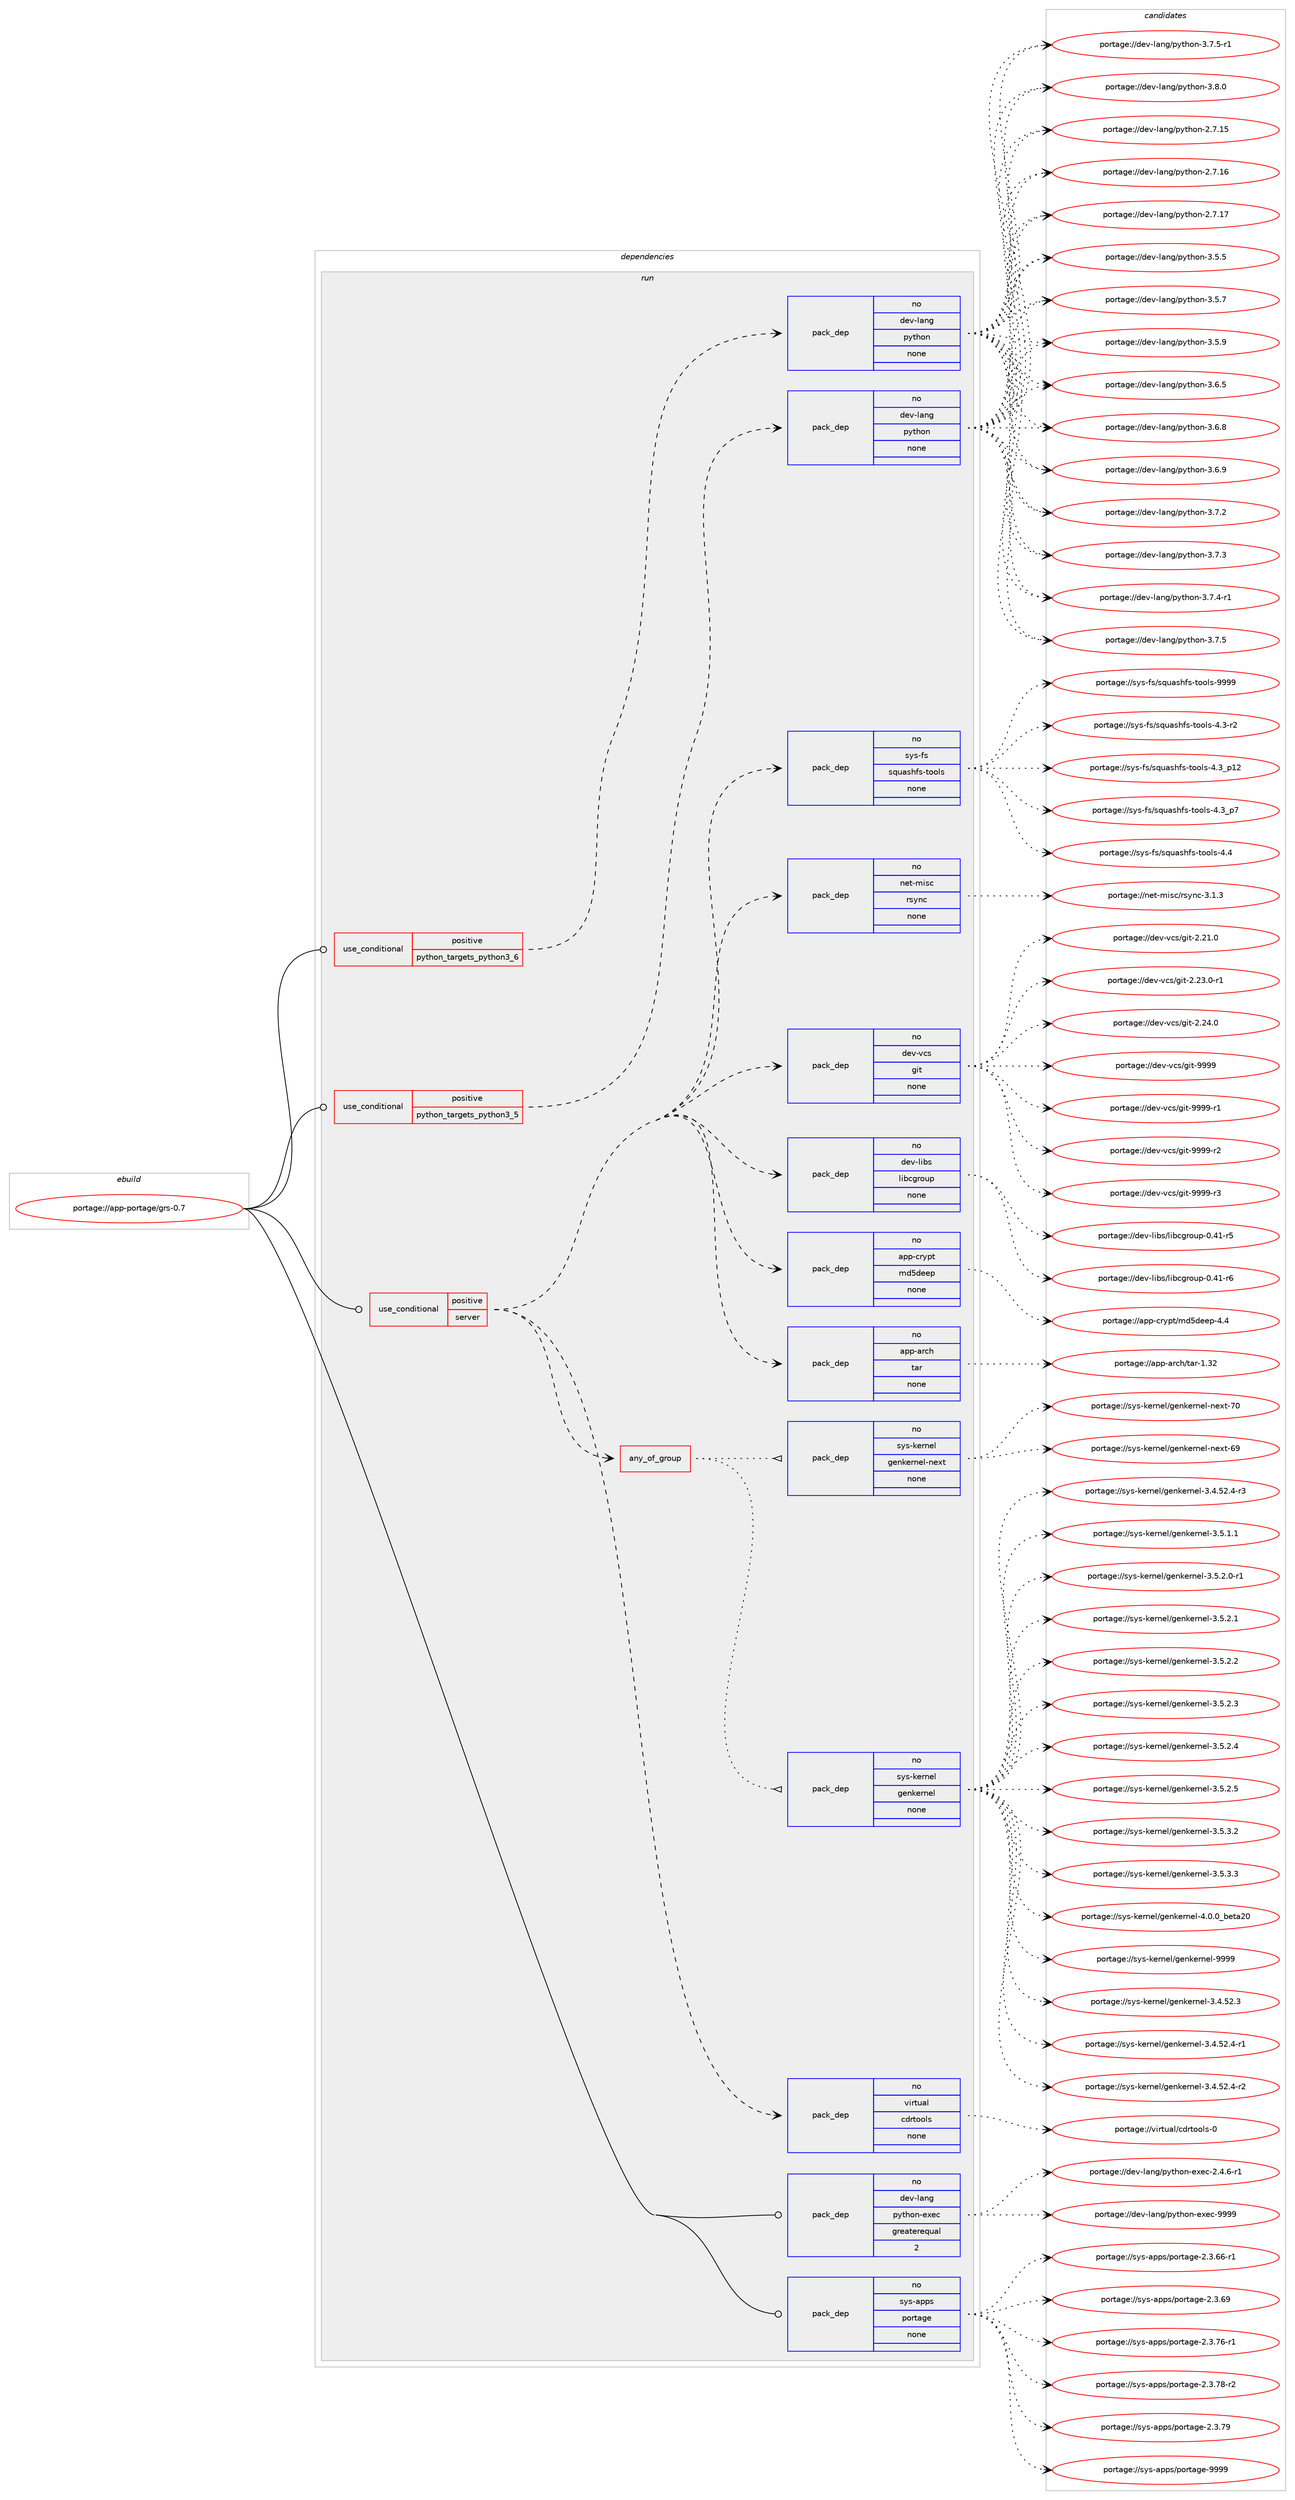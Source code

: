 digraph prolog {

# *************
# Graph options
# *************

newrank=true;
concentrate=true;
compound=true;
graph [rankdir=LR,fontname=Helvetica,fontsize=10,ranksep=1.5];#, ranksep=2.5, nodesep=0.2];
edge  [arrowhead=vee];
node  [fontname=Helvetica,fontsize=10];

# **********
# The ebuild
# **********

subgraph cluster_leftcol {
color=gray;
rank=same;
label=<<i>ebuild</i>>;
id [label="portage://app-portage/grs-0.7", color=red, width=4, href="../app-portage/grs-0.7.svg"];
}

# ****************
# The dependencies
# ****************

subgraph cluster_midcol {
color=gray;
label=<<i>dependencies</i>>;
subgraph cluster_compile {
fillcolor="#eeeeee";
style=filled;
label=<<i>compile</i>>;
}
subgraph cluster_compileandrun {
fillcolor="#eeeeee";
style=filled;
label=<<i>compile and run</i>>;
}
subgraph cluster_run {
fillcolor="#eeeeee";
style=filled;
label=<<i>run</i>>;
subgraph cond10207 {
dependency41383 [label=<<TABLE BORDER="0" CELLBORDER="1" CELLSPACING="0" CELLPADDING="4"><TR><TD ROWSPAN="3" CELLPADDING="10">use_conditional</TD></TR><TR><TD>positive</TD></TR><TR><TD>python_targets_python3_5</TD></TR></TABLE>>, shape=none, color=red];
subgraph pack30491 {
dependency41384 [label=<<TABLE BORDER="0" CELLBORDER="1" CELLSPACING="0" CELLPADDING="4" WIDTH="220"><TR><TD ROWSPAN="6" CELLPADDING="30">pack_dep</TD></TR><TR><TD WIDTH="110">no</TD></TR><TR><TD>dev-lang</TD></TR><TR><TD>python</TD></TR><TR><TD>none</TD></TR><TR><TD></TD></TR></TABLE>>, shape=none, color=blue];
}
dependency41383:e -> dependency41384:w [weight=20,style="dashed",arrowhead="vee"];
}
id:e -> dependency41383:w [weight=20,style="solid",arrowhead="odot"];
subgraph cond10208 {
dependency41385 [label=<<TABLE BORDER="0" CELLBORDER="1" CELLSPACING="0" CELLPADDING="4"><TR><TD ROWSPAN="3" CELLPADDING="10">use_conditional</TD></TR><TR><TD>positive</TD></TR><TR><TD>python_targets_python3_6</TD></TR></TABLE>>, shape=none, color=red];
subgraph pack30492 {
dependency41386 [label=<<TABLE BORDER="0" CELLBORDER="1" CELLSPACING="0" CELLPADDING="4" WIDTH="220"><TR><TD ROWSPAN="6" CELLPADDING="30">pack_dep</TD></TR><TR><TD WIDTH="110">no</TD></TR><TR><TD>dev-lang</TD></TR><TR><TD>python</TD></TR><TR><TD>none</TD></TR><TR><TD></TD></TR></TABLE>>, shape=none, color=blue];
}
dependency41385:e -> dependency41386:w [weight=20,style="dashed",arrowhead="vee"];
}
id:e -> dependency41385:w [weight=20,style="solid",arrowhead="odot"];
subgraph cond10209 {
dependency41387 [label=<<TABLE BORDER="0" CELLBORDER="1" CELLSPACING="0" CELLPADDING="4"><TR><TD ROWSPAN="3" CELLPADDING="10">use_conditional</TD></TR><TR><TD>positive</TD></TR><TR><TD>server</TD></TR></TABLE>>, shape=none, color=red];
subgraph pack30493 {
dependency41388 [label=<<TABLE BORDER="0" CELLBORDER="1" CELLSPACING="0" CELLPADDING="4" WIDTH="220"><TR><TD ROWSPAN="6" CELLPADDING="30">pack_dep</TD></TR><TR><TD WIDTH="110">no</TD></TR><TR><TD>app-arch</TD></TR><TR><TD>tar</TD></TR><TR><TD>none</TD></TR><TR><TD></TD></TR></TABLE>>, shape=none, color=blue];
}
dependency41387:e -> dependency41388:w [weight=20,style="dashed",arrowhead="vee"];
subgraph pack30494 {
dependency41389 [label=<<TABLE BORDER="0" CELLBORDER="1" CELLSPACING="0" CELLPADDING="4" WIDTH="220"><TR><TD ROWSPAN="6" CELLPADDING="30">pack_dep</TD></TR><TR><TD WIDTH="110">no</TD></TR><TR><TD>app-crypt</TD></TR><TR><TD>md5deep</TD></TR><TR><TD>none</TD></TR><TR><TD></TD></TR></TABLE>>, shape=none, color=blue];
}
dependency41387:e -> dependency41389:w [weight=20,style="dashed",arrowhead="vee"];
subgraph pack30495 {
dependency41390 [label=<<TABLE BORDER="0" CELLBORDER="1" CELLSPACING="0" CELLPADDING="4" WIDTH="220"><TR><TD ROWSPAN="6" CELLPADDING="30">pack_dep</TD></TR><TR><TD WIDTH="110">no</TD></TR><TR><TD>dev-libs</TD></TR><TR><TD>libcgroup</TD></TR><TR><TD>none</TD></TR><TR><TD></TD></TR></TABLE>>, shape=none, color=blue];
}
dependency41387:e -> dependency41390:w [weight=20,style="dashed",arrowhead="vee"];
subgraph pack30496 {
dependency41391 [label=<<TABLE BORDER="0" CELLBORDER="1" CELLSPACING="0" CELLPADDING="4" WIDTH="220"><TR><TD ROWSPAN="6" CELLPADDING="30">pack_dep</TD></TR><TR><TD WIDTH="110">no</TD></TR><TR><TD>dev-vcs</TD></TR><TR><TD>git</TD></TR><TR><TD>none</TD></TR><TR><TD></TD></TR></TABLE>>, shape=none, color=blue];
}
dependency41387:e -> dependency41391:w [weight=20,style="dashed",arrowhead="vee"];
subgraph pack30497 {
dependency41392 [label=<<TABLE BORDER="0" CELLBORDER="1" CELLSPACING="0" CELLPADDING="4" WIDTH="220"><TR><TD ROWSPAN="6" CELLPADDING="30">pack_dep</TD></TR><TR><TD WIDTH="110">no</TD></TR><TR><TD>net-misc</TD></TR><TR><TD>rsync</TD></TR><TR><TD>none</TD></TR><TR><TD></TD></TR></TABLE>>, shape=none, color=blue];
}
dependency41387:e -> dependency41392:w [weight=20,style="dashed",arrowhead="vee"];
subgraph pack30498 {
dependency41393 [label=<<TABLE BORDER="0" CELLBORDER="1" CELLSPACING="0" CELLPADDING="4" WIDTH="220"><TR><TD ROWSPAN="6" CELLPADDING="30">pack_dep</TD></TR><TR><TD WIDTH="110">no</TD></TR><TR><TD>sys-fs</TD></TR><TR><TD>squashfs-tools</TD></TR><TR><TD>none</TD></TR><TR><TD></TD></TR></TABLE>>, shape=none, color=blue];
}
dependency41387:e -> dependency41393:w [weight=20,style="dashed",arrowhead="vee"];
subgraph pack30499 {
dependency41394 [label=<<TABLE BORDER="0" CELLBORDER="1" CELLSPACING="0" CELLPADDING="4" WIDTH="220"><TR><TD ROWSPAN="6" CELLPADDING="30">pack_dep</TD></TR><TR><TD WIDTH="110">no</TD></TR><TR><TD>virtual</TD></TR><TR><TD>cdrtools</TD></TR><TR><TD>none</TD></TR><TR><TD></TD></TR></TABLE>>, shape=none, color=blue];
}
dependency41387:e -> dependency41394:w [weight=20,style="dashed",arrowhead="vee"];
subgraph any669 {
dependency41395 [label=<<TABLE BORDER="0" CELLBORDER="1" CELLSPACING="0" CELLPADDING="4"><TR><TD CELLPADDING="10">any_of_group</TD></TR></TABLE>>, shape=none, color=red];subgraph pack30500 {
dependency41396 [label=<<TABLE BORDER="0" CELLBORDER="1" CELLSPACING="0" CELLPADDING="4" WIDTH="220"><TR><TD ROWSPAN="6" CELLPADDING="30">pack_dep</TD></TR><TR><TD WIDTH="110">no</TD></TR><TR><TD>sys-kernel</TD></TR><TR><TD>genkernel</TD></TR><TR><TD>none</TD></TR><TR><TD></TD></TR></TABLE>>, shape=none, color=blue];
}
dependency41395:e -> dependency41396:w [weight=20,style="dotted",arrowhead="oinv"];
subgraph pack30501 {
dependency41397 [label=<<TABLE BORDER="0" CELLBORDER="1" CELLSPACING="0" CELLPADDING="4" WIDTH="220"><TR><TD ROWSPAN="6" CELLPADDING="30">pack_dep</TD></TR><TR><TD WIDTH="110">no</TD></TR><TR><TD>sys-kernel</TD></TR><TR><TD>genkernel-next</TD></TR><TR><TD>none</TD></TR><TR><TD></TD></TR></TABLE>>, shape=none, color=blue];
}
dependency41395:e -> dependency41397:w [weight=20,style="dotted",arrowhead="oinv"];
}
dependency41387:e -> dependency41395:w [weight=20,style="dashed",arrowhead="vee"];
}
id:e -> dependency41387:w [weight=20,style="solid",arrowhead="odot"];
subgraph pack30502 {
dependency41398 [label=<<TABLE BORDER="0" CELLBORDER="1" CELLSPACING="0" CELLPADDING="4" WIDTH="220"><TR><TD ROWSPAN="6" CELLPADDING="30">pack_dep</TD></TR><TR><TD WIDTH="110">no</TD></TR><TR><TD>dev-lang</TD></TR><TR><TD>python-exec</TD></TR><TR><TD>greaterequal</TD></TR><TR><TD>2</TD></TR></TABLE>>, shape=none, color=blue];
}
id:e -> dependency41398:w [weight=20,style="solid",arrowhead="odot"];
subgraph pack30503 {
dependency41399 [label=<<TABLE BORDER="0" CELLBORDER="1" CELLSPACING="0" CELLPADDING="4" WIDTH="220"><TR><TD ROWSPAN="6" CELLPADDING="30">pack_dep</TD></TR><TR><TD WIDTH="110">no</TD></TR><TR><TD>sys-apps</TD></TR><TR><TD>portage</TD></TR><TR><TD>none</TD></TR><TR><TD></TD></TR></TABLE>>, shape=none, color=blue];
}
id:e -> dependency41399:w [weight=20,style="solid",arrowhead="odot"];
}
}

# **************
# The candidates
# **************

subgraph cluster_choices {
rank=same;
color=gray;
label=<<i>candidates</i>>;

subgraph choice30491 {
color=black;
nodesep=1;
choiceportage10010111845108971101034711212111610411111045504655464953 [label="portage://dev-lang/python-2.7.15", color=red, width=4,href="../dev-lang/python-2.7.15.svg"];
choiceportage10010111845108971101034711212111610411111045504655464954 [label="portage://dev-lang/python-2.7.16", color=red, width=4,href="../dev-lang/python-2.7.16.svg"];
choiceportage10010111845108971101034711212111610411111045504655464955 [label="portage://dev-lang/python-2.7.17", color=red, width=4,href="../dev-lang/python-2.7.17.svg"];
choiceportage100101118451089711010347112121116104111110455146534653 [label="portage://dev-lang/python-3.5.5", color=red, width=4,href="../dev-lang/python-3.5.5.svg"];
choiceportage100101118451089711010347112121116104111110455146534655 [label="portage://dev-lang/python-3.5.7", color=red, width=4,href="../dev-lang/python-3.5.7.svg"];
choiceportage100101118451089711010347112121116104111110455146534657 [label="portage://dev-lang/python-3.5.9", color=red, width=4,href="../dev-lang/python-3.5.9.svg"];
choiceportage100101118451089711010347112121116104111110455146544653 [label="portage://dev-lang/python-3.6.5", color=red, width=4,href="../dev-lang/python-3.6.5.svg"];
choiceportage100101118451089711010347112121116104111110455146544656 [label="portage://dev-lang/python-3.6.8", color=red, width=4,href="../dev-lang/python-3.6.8.svg"];
choiceportage100101118451089711010347112121116104111110455146544657 [label="portage://dev-lang/python-3.6.9", color=red, width=4,href="../dev-lang/python-3.6.9.svg"];
choiceportage100101118451089711010347112121116104111110455146554650 [label="portage://dev-lang/python-3.7.2", color=red, width=4,href="../dev-lang/python-3.7.2.svg"];
choiceportage100101118451089711010347112121116104111110455146554651 [label="portage://dev-lang/python-3.7.3", color=red, width=4,href="../dev-lang/python-3.7.3.svg"];
choiceportage1001011184510897110103471121211161041111104551465546524511449 [label="portage://dev-lang/python-3.7.4-r1", color=red, width=4,href="../dev-lang/python-3.7.4-r1.svg"];
choiceportage100101118451089711010347112121116104111110455146554653 [label="portage://dev-lang/python-3.7.5", color=red, width=4,href="../dev-lang/python-3.7.5.svg"];
choiceportage1001011184510897110103471121211161041111104551465546534511449 [label="portage://dev-lang/python-3.7.5-r1", color=red, width=4,href="../dev-lang/python-3.7.5-r1.svg"];
choiceportage100101118451089711010347112121116104111110455146564648 [label="portage://dev-lang/python-3.8.0", color=red, width=4,href="../dev-lang/python-3.8.0.svg"];
dependency41384:e -> choiceportage10010111845108971101034711212111610411111045504655464953:w [style=dotted,weight="100"];
dependency41384:e -> choiceportage10010111845108971101034711212111610411111045504655464954:w [style=dotted,weight="100"];
dependency41384:e -> choiceportage10010111845108971101034711212111610411111045504655464955:w [style=dotted,weight="100"];
dependency41384:e -> choiceportage100101118451089711010347112121116104111110455146534653:w [style=dotted,weight="100"];
dependency41384:e -> choiceportage100101118451089711010347112121116104111110455146534655:w [style=dotted,weight="100"];
dependency41384:e -> choiceportage100101118451089711010347112121116104111110455146534657:w [style=dotted,weight="100"];
dependency41384:e -> choiceportage100101118451089711010347112121116104111110455146544653:w [style=dotted,weight="100"];
dependency41384:e -> choiceportage100101118451089711010347112121116104111110455146544656:w [style=dotted,weight="100"];
dependency41384:e -> choiceportage100101118451089711010347112121116104111110455146544657:w [style=dotted,weight="100"];
dependency41384:e -> choiceportage100101118451089711010347112121116104111110455146554650:w [style=dotted,weight="100"];
dependency41384:e -> choiceportage100101118451089711010347112121116104111110455146554651:w [style=dotted,weight="100"];
dependency41384:e -> choiceportage1001011184510897110103471121211161041111104551465546524511449:w [style=dotted,weight="100"];
dependency41384:e -> choiceportage100101118451089711010347112121116104111110455146554653:w [style=dotted,weight="100"];
dependency41384:e -> choiceportage1001011184510897110103471121211161041111104551465546534511449:w [style=dotted,weight="100"];
dependency41384:e -> choiceportage100101118451089711010347112121116104111110455146564648:w [style=dotted,weight="100"];
}
subgraph choice30492 {
color=black;
nodesep=1;
choiceportage10010111845108971101034711212111610411111045504655464953 [label="portage://dev-lang/python-2.7.15", color=red, width=4,href="../dev-lang/python-2.7.15.svg"];
choiceportage10010111845108971101034711212111610411111045504655464954 [label="portage://dev-lang/python-2.7.16", color=red, width=4,href="../dev-lang/python-2.7.16.svg"];
choiceportage10010111845108971101034711212111610411111045504655464955 [label="portage://dev-lang/python-2.7.17", color=red, width=4,href="../dev-lang/python-2.7.17.svg"];
choiceportage100101118451089711010347112121116104111110455146534653 [label="portage://dev-lang/python-3.5.5", color=red, width=4,href="../dev-lang/python-3.5.5.svg"];
choiceportage100101118451089711010347112121116104111110455146534655 [label="portage://dev-lang/python-3.5.7", color=red, width=4,href="../dev-lang/python-3.5.7.svg"];
choiceportage100101118451089711010347112121116104111110455146534657 [label="portage://dev-lang/python-3.5.9", color=red, width=4,href="../dev-lang/python-3.5.9.svg"];
choiceportage100101118451089711010347112121116104111110455146544653 [label="portage://dev-lang/python-3.6.5", color=red, width=4,href="../dev-lang/python-3.6.5.svg"];
choiceportage100101118451089711010347112121116104111110455146544656 [label="portage://dev-lang/python-3.6.8", color=red, width=4,href="../dev-lang/python-3.6.8.svg"];
choiceportage100101118451089711010347112121116104111110455146544657 [label="portage://dev-lang/python-3.6.9", color=red, width=4,href="../dev-lang/python-3.6.9.svg"];
choiceportage100101118451089711010347112121116104111110455146554650 [label="portage://dev-lang/python-3.7.2", color=red, width=4,href="../dev-lang/python-3.7.2.svg"];
choiceportage100101118451089711010347112121116104111110455146554651 [label="portage://dev-lang/python-3.7.3", color=red, width=4,href="../dev-lang/python-3.7.3.svg"];
choiceportage1001011184510897110103471121211161041111104551465546524511449 [label="portage://dev-lang/python-3.7.4-r1", color=red, width=4,href="../dev-lang/python-3.7.4-r1.svg"];
choiceportage100101118451089711010347112121116104111110455146554653 [label="portage://dev-lang/python-3.7.5", color=red, width=4,href="../dev-lang/python-3.7.5.svg"];
choiceportage1001011184510897110103471121211161041111104551465546534511449 [label="portage://dev-lang/python-3.7.5-r1", color=red, width=4,href="../dev-lang/python-3.7.5-r1.svg"];
choiceportage100101118451089711010347112121116104111110455146564648 [label="portage://dev-lang/python-3.8.0", color=red, width=4,href="../dev-lang/python-3.8.0.svg"];
dependency41386:e -> choiceportage10010111845108971101034711212111610411111045504655464953:w [style=dotted,weight="100"];
dependency41386:e -> choiceportage10010111845108971101034711212111610411111045504655464954:w [style=dotted,weight="100"];
dependency41386:e -> choiceportage10010111845108971101034711212111610411111045504655464955:w [style=dotted,weight="100"];
dependency41386:e -> choiceportage100101118451089711010347112121116104111110455146534653:w [style=dotted,weight="100"];
dependency41386:e -> choiceportage100101118451089711010347112121116104111110455146534655:w [style=dotted,weight="100"];
dependency41386:e -> choiceportage100101118451089711010347112121116104111110455146534657:w [style=dotted,weight="100"];
dependency41386:e -> choiceportage100101118451089711010347112121116104111110455146544653:w [style=dotted,weight="100"];
dependency41386:e -> choiceportage100101118451089711010347112121116104111110455146544656:w [style=dotted,weight="100"];
dependency41386:e -> choiceportage100101118451089711010347112121116104111110455146544657:w [style=dotted,weight="100"];
dependency41386:e -> choiceportage100101118451089711010347112121116104111110455146554650:w [style=dotted,weight="100"];
dependency41386:e -> choiceportage100101118451089711010347112121116104111110455146554651:w [style=dotted,weight="100"];
dependency41386:e -> choiceportage1001011184510897110103471121211161041111104551465546524511449:w [style=dotted,weight="100"];
dependency41386:e -> choiceportage100101118451089711010347112121116104111110455146554653:w [style=dotted,weight="100"];
dependency41386:e -> choiceportage1001011184510897110103471121211161041111104551465546534511449:w [style=dotted,weight="100"];
dependency41386:e -> choiceportage100101118451089711010347112121116104111110455146564648:w [style=dotted,weight="100"];
}
subgraph choice30493 {
color=black;
nodesep=1;
choiceportage9711211245971149910447116971144549465150 [label="portage://app-arch/tar-1.32", color=red, width=4,href="../app-arch/tar-1.32.svg"];
dependency41388:e -> choiceportage9711211245971149910447116971144549465150:w [style=dotted,weight="100"];
}
subgraph choice30494 {
color=black;
nodesep=1;
choiceportage971121124599114121112116471091005310010110111245524652 [label="portage://app-crypt/md5deep-4.4", color=red, width=4,href="../app-crypt/md5deep-4.4.svg"];
dependency41389:e -> choiceportage971121124599114121112116471091005310010110111245524652:w [style=dotted,weight="100"];
}
subgraph choice30495 {
color=black;
nodesep=1;
choiceportage100101118451081059811547108105989910311411111711245484652494511453 [label="portage://dev-libs/libcgroup-0.41-r5", color=red, width=4,href="../dev-libs/libcgroup-0.41-r5.svg"];
choiceportage100101118451081059811547108105989910311411111711245484652494511454 [label="portage://dev-libs/libcgroup-0.41-r6", color=red, width=4,href="../dev-libs/libcgroup-0.41-r6.svg"];
dependency41390:e -> choiceportage100101118451081059811547108105989910311411111711245484652494511453:w [style=dotted,weight="100"];
dependency41390:e -> choiceportage100101118451081059811547108105989910311411111711245484652494511454:w [style=dotted,weight="100"];
}
subgraph choice30496 {
color=black;
nodesep=1;
choiceportage10010111845118991154710310511645504650494648 [label="portage://dev-vcs/git-2.21.0", color=red, width=4,href="../dev-vcs/git-2.21.0.svg"];
choiceportage100101118451189911547103105116455046505146484511449 [label="portage://dev-vcs/git-2.23.0-r1", color=red, width=4,href="../dev-vcs/git-2.23.0-r1.svg"];
choiceportage10010111845118991154710310511645504650524648 [label="portage://dev-vcs/git-2.24.0", color=red, width=4,href="../dev-vcs/git-2.24.0.svg"];
choiceportage1001011184511899115471031051164557575757 [label="portage://dev-vcs/git-9999", color=red, width=4,href="../dev-vcs/git-9999.svg"];
choiceportage10010111845118991154710310511645575757574511449 [label="portage://dev-vcs/git-9999-r1", color=red, width=4,href="../dev-vcs/git-9999-r1.svg"];
choiceportage10010111845118991154710310511645575757574511450 [label="portage://dev-vcs/git-9999-r2", color=red, width=4,href="../dev-vcs/git-9999-r2.svg"];
choiceportage10010111845118991154710310511645575757574511451 [label="portage://dev-vcs/git-9999-r3", color=red, width=4,href="../dev-vcs/git-9999-r3.svg"];
dependency41391:e -> choiceportage10010111845118991154710310511645504650494648:w [style=dotted,weight="100"];
dependency41391:e -> choiceportage100101118451189911547103105116455046505146484511449:w [style=dotted,weight="100"];
dependency41391:e -> choiceportage10010111845118991154710310511645504650524648:w [style=dotted,weight="100"];
dependency41391:e -> choiceportage1001011184511899115471031051164557575757:w [style=dotted,weight="100"];
dependency41391:e -> choiceportage10010111845118991154710310511645575757574511449:w [style=dotted,weight="100"];
dependency41391:e -> choiceportage10010111845118991154710310511645575757574511450:w [style=dotted,weight="100"];
dependency41391:e -> choiceportage10010111845118991154710310511645575757574511451:w [style=dotted,weight="100"];
}
subgraph choice30497 {
color=black;
nodesep=1;
choiceportage11010111645109105115994711411512111099455146494651 [label="portage://net-misc/rsync-3.1.3", color=red, width=4,href="../net-misc/rsync-3.1.3.svg"];
dependency41392:e -> choiceportage11010111645109105115994711411512111099455146494651:w [style=dotted,weight="100"];
}
subgraph choice30498 {
color=black;
nodesep=1;
choiceportage11512111545102115471151131179711510410211545116111111108115455246514511450 [label="portage://sys-fs/squashfs-tools-4.3-r2", color=red, width=4,href="../sys-fs/squashfs-tools-4.3-r2.svg"];
choiceportage1151211154510211547115113117971151041021154511611111110811545524651951124950 [label="portage://sys-fs/squashfs-tools-4.3_p12", color=red, width=4,href="../sys-fs/squashfs-tools-4.3_p12.svg"];
choiceportage11512111545102115471151131179711510410211545116111111108115455246519511255 [label="portage://sys-fs/squashfs-tools-4.3_p7", color=red, width=4,href="../sys-fs/squashfs-tools-4.3_p7.svg"];
choiceportage1151211154510211547115113117971151041021154511611111110811545524652 [label="portage://sys-fs/squashfs-tools-4.4", color=red, width=4,href="../sys-fs/squashfs-tools-4.4.svg"];
choiceportage115121115451021154711511311797115104102115451161111111081154557575757 [label="portage://sys-fs/squashfs-tools-9999", color=red, width=4,href="../sys-fs/squashfs-tools-9999.svg"];
dependency41393:e -> choiceportage11512111545102115471151131179711510410211545116111111108115455246514511450:w [style=dotted,weight="100"];
dependency41393:e -> choiceportage1151211154510211547115113117971151041021154511611111110811545524651951124950:w [style=dotted,weight="100"];
dependency41393:e -> choiceportage11512111545102115471151131179711510410211545116111111108115455246519511255:w [style=dotted,weight="100"];
dependency41393:e -> choiceportage1151211154510211547115113117971151041021154511611111110811545524652:w [style=dotted,weight="100"];
dependency41393:e -> choiceportage115121115451021154711511311797115104102115451161111111081154557575757:w [style=dotted,weight="100"];
}
subgraph choice30499 {
color=black;
nodesep=1;
choiceportage1181051141161179710847991001141161111111081154548 [label="portage://virtual/cdrtools-0", color=red, width=4,href="../virtual/cdrtools-0.svg"];
dependency41394:e -> choiceportage1181051141161179710847991001141161111111081154548:w [style=dotted,weight="100"];
}
subgraph choice30500 {
color=black;
nodesep=1;
choiceportage1151211154510710111411010110847103101110107101114110101108455146524653504651 [label="portage://sys-kernel/genkernel-3.4.52.3", color=red, width=4,href="../sys-kernel/genkernel-3.4.52.3.svg"];
choiceportage11512111545107101114110101108471031011101071011141101011084551465246535046524511449 [label="portage://sys-kernel/genkernel-3.4.52.4-r1", color=red, width=4,href="../sys-kernel/genkernel-3.4.52.4-r1.svg"];
choiceportage11512111545107101114110101108471031011101071011141101011084551465246535046524511450 [label="portage://sys-kernel/genkernel-3.4.52.4-r2", color=red, width=4,href="../sys-kernel/genkernel-3.4.52.4-r2.svg"];
choiceportage11512111545107101114110101108471031011101071011141101011084551465246535046524511451 [label="portage://sys-kernel/genkernel-3.4.52.4-r3", color=red, width=4,href="../sys-kernel/genkernel-3.4.52.4-r3.svg"];
choiceportage11512111545107101114110101108471031011101071011141101011084551465346494649 [label="portage://sys-kernel/genkernel-3.5.1.1", color=red, width=4,href="../sys-kernel/genkernel-3.5.1.1.svg"];
choiceportage115121115451071011141101011084710310111010710111411010110845514653465046484511449 [label="portage://sys-kernel/genkernel-3.5.2.0-r1", color=red, width=4,href="../sys-kernel/genkernel-3.5.2.0-r1.svg"];
choiceportage11512111545107101114110101108471031011101071011141101011084551465346504649 [label="portage://sys-kernel/genkernel-3.5.2.1", color=red, width=4,href="../sys-kernel/genkernel-3.5.2.1.svg"];
choiceportage11512111545107101114110101108471031011101071011141101011084551465346504650 [label="portage://sys-kernel/genkernel-3.5.2.2", color=red, width=4,href="../sys-kernel/genkernel-3.5.2.2.svg"];
choiceportage11512111545107101114110101108471031011101071011141101011084551465346504651 [label="portage://sys-kernel/genkernel-3.5.2.3", color=red, width=4,href="../sys-kernel/genkernel-3.5.2.3.svg"];
choiceportage11512111545107101114110101108471031011101071011141101011084551465346504652 [label="portage://sys-kernel/genkernel-3.5.2.4", color=red, width=4,href="../sys-kernel/genkernel-3.5.2.4.svg"];
choiceportage11512111545107101114110101108471031011101071011141101011084551465346504653 [label="portage://sys-kernel/genkernel-3.5.2.5", color=red, width=4,href="../sys-kernel/genkernel-3.5.2.5.svg"];
choiceportage11512111545107101114110101108471031011101071011141101011084551465346514650 [label="portage://sys-kernel/genkernel-3.5.3.2", color=red, width=4,href="../sys-kernel/genkernel-3.5.3.2.svg"];
choiceportage11512111545107101114110101108471031011101071011141101011084551465346514651 [label="portage://sys-kernel/genkernel-3.5.3.3", color=red, width=4,href="../sys-kernel/genkernel-3.5.3.3.svg"];
choiceportage11512111545107101114110101108471031011101071011141101011084552464846489598101116975048 [label="portage://sys-kernel/genkernel-4.0.0_beta20", color=red, width=4,href="../sys-kernel/genkernel-4.0.0_beta20.svg"];
choiceportage11512111545107101114110101108471031011101071011141101011084557575757 [label="portage://sys-kernel/genkernel-9999", color=red, width=4,href="../sys-kernel/genkernel-9999.svg"];
dependency41396:e -> choiceportage1151211154510710111411010110847103101110107101114110101108455146524653504651:w [style=dotted,weight="100"];
dependency41396:e -> choiceportage11512111545107101114110101108471031011101071011141101011084551465246535046524511449:w [style=dotted,weight="100"];
dependency41396:e -> choiceportage11512111545107101114110101108471031011101071011141101011084551465246535046524511450:w [style=dotted,weight="100"];
dependency41396:e -> choiceportage11512111545107101114110101108471031011101071011141101011084551465246535046524511451:w [style=dotted,weight="100"];
dependency41396:e -> choiceportage11512111545107101114110101108471031011101071011141101011084551465346494649:w [style=dotted,weight="100"];
dependency41396:e -> choiceportage115121115451071011141101011084710310111010710111411010110845514653465046484511449:w [style=dotted,weight="100"];
dependency41396:e -> choiceportage11512111545107101114110101108471031011101071011141101011084551465346504649:w [style=dotted,weight="100"];
dependency41396:e -> choiceportage11512111545107101114110101108471031011101071011141101011084551465346504650:w [style=dotted,weight="100"];
dependency41396:e -> choiceportage11512111545107101114110101108471031011101071011141101011084551465346504651:w [style=dotted,weight="100"];
dependency41396:e -> choiceportage11512111545107101114110101108471031011101071011141101011084551465346504652:w [style=dotted,weight="100"];
dependency41396:e -> choiceportage11512111545107101114110101108471031011101071011141101011084551465346504653:w [style=dotted,weight="100"];
dependency41396:e -> choiceportage11512111545107101114110101108471031011101071011141101011084551465346514650:w [style=dotted,weight="100"];
dependency41396:e -> choiceportage11512111545107101114110101108471031011101071011141101011084551465346514651:w [style=dotted,weight="100"];
dependency41396:e -> choiceportage11512111545107101114110101108471031011101071011141101011084552464846489598101116975048:w [style=dotted,weight="100"];
dependency41396:e -> choiceportage11512111545107101114110101108471031011101071011141101011084557575757:w [style=dotted,weight="100"];
}
subgraph choice30501 {
color=black;
nodesep=1;
choiceportage115121115451071011141101011084710310111010710111411010110845110101120116455457 [label="portage://sys-kernel/genkernel-next-69", color=red, width=4,href="../sys-kernel/genkernel-next-69.svg"];
choiceportage115121115451071011141101011084710310111010710111411010110845110101120116455548 [label="portage://sys-kernel/genkernel-next-70", color=red, width=4,href="../sys-kernel/genkernel-next-70.svg"];
dependency41397:e -> choiceportage115121115451071011141101011084710310111010710111411010110845110101120116455457:w [style=dotted,weight="100"];
dependency41397:e -> choiceportage115121115451071011141101011084710310111010710111411010110845110101120116455548:w [style=dotted,weight="100"];
}
subgraph choice30502 {
color=black;
nodesep=1;
choiceportage10010111845108971101034711212111610411111045101120101994550465246544511449 [label="portage://dev-lang/python-exec-2.4.6-r1", color=red, width=4,href="../dev-lang/python-exec-2.4.6-r1.svg"];
choiceportage10010111845108971101034711212111610411111045101120101994557575757 [label="portage://dev-lang/python-exec-9999", color=red, width=4,href="../dev-lang/python-exec-9999.svg"];
dependency41398:e -> choiceportage10010111845108971101034711212111610411111045101120101994550465246544511449:w [style=dotted,weight="100"];
dependency41398:e -> choiceportage10010111845108971101034711212111610411111045101120101994557575757:w [style=dotted,weight="100"];
}
subgraph choice30503 {
color=black;
nodesep=1;
choiceportage11512111545971121121154711211111411697103101455046514654544511449 [label="portage://sys-apps/portage-2.3.66-r1", color=red, width=4,href="../sys-apps/portage-2.3.66-r1.svg"];
choiceportage1151211154597112112115471121111141169710310145504651465457 [label="portage://sys-apps/portage-2.3.69", color=red, width=4,href="../sys-apps/portage-2.3.69.svg"];
choiceportage11512111545971121121154711211111411697103101455046514655544511449 [label="portage://sys-apps/portage-2.3.76-r1", color=red, width=4,href="../sys-apps/portage-2.3.76-r1.svg"];
choiceportage11512111545971121121154711211111411697103101455046514655564511450 [label="portage://sys-apps/portage-2.3.78-r2", color=red, width=4,href="../sys-apps/portage-2.3.78-r2.svg"];
choiceportage1151211154597112112115471121111141169710310145504651465557 [label="portage://sys-apps/portage-2.3.79", color=red, width=4,href="../sys-apps/portage-2.3.79.svg"];
choiceportage115121115459711211211547112111114116971031014557575757 [label="portage://sys-apps/portage-9999", color=red, width=4,href="../sys-apps/portage-9999.svg"];
dependency41399:e -> choiceportage11512111545971121121154711211111411697103101455046514654544511449:w [style=dotted,weight="100"];
dependency41399:e -> choiceportage1151211154597112112115471121111141169710310145504651465457:w [style=dotted,weight="100"];
dependency41399:e -> choiceportage11512111545971121121154711211111411697103101455046514655544511449:w [style=dotted,weight="100"];
dependency41399:e -> choiceportage11512111545971121121154711211111411697103101455046514655564511450:w [style=dotted,weight="100"];
dependency41399:e -> choiceportage1151211154597112112115471121111141169710310145504651465557:w [style=dotted,weight="100"];
dependency41399:e -> choiceportage115121115459711211211547112111114116971031014557575757:w [style=dotted,weight="100"];
}
}

}

